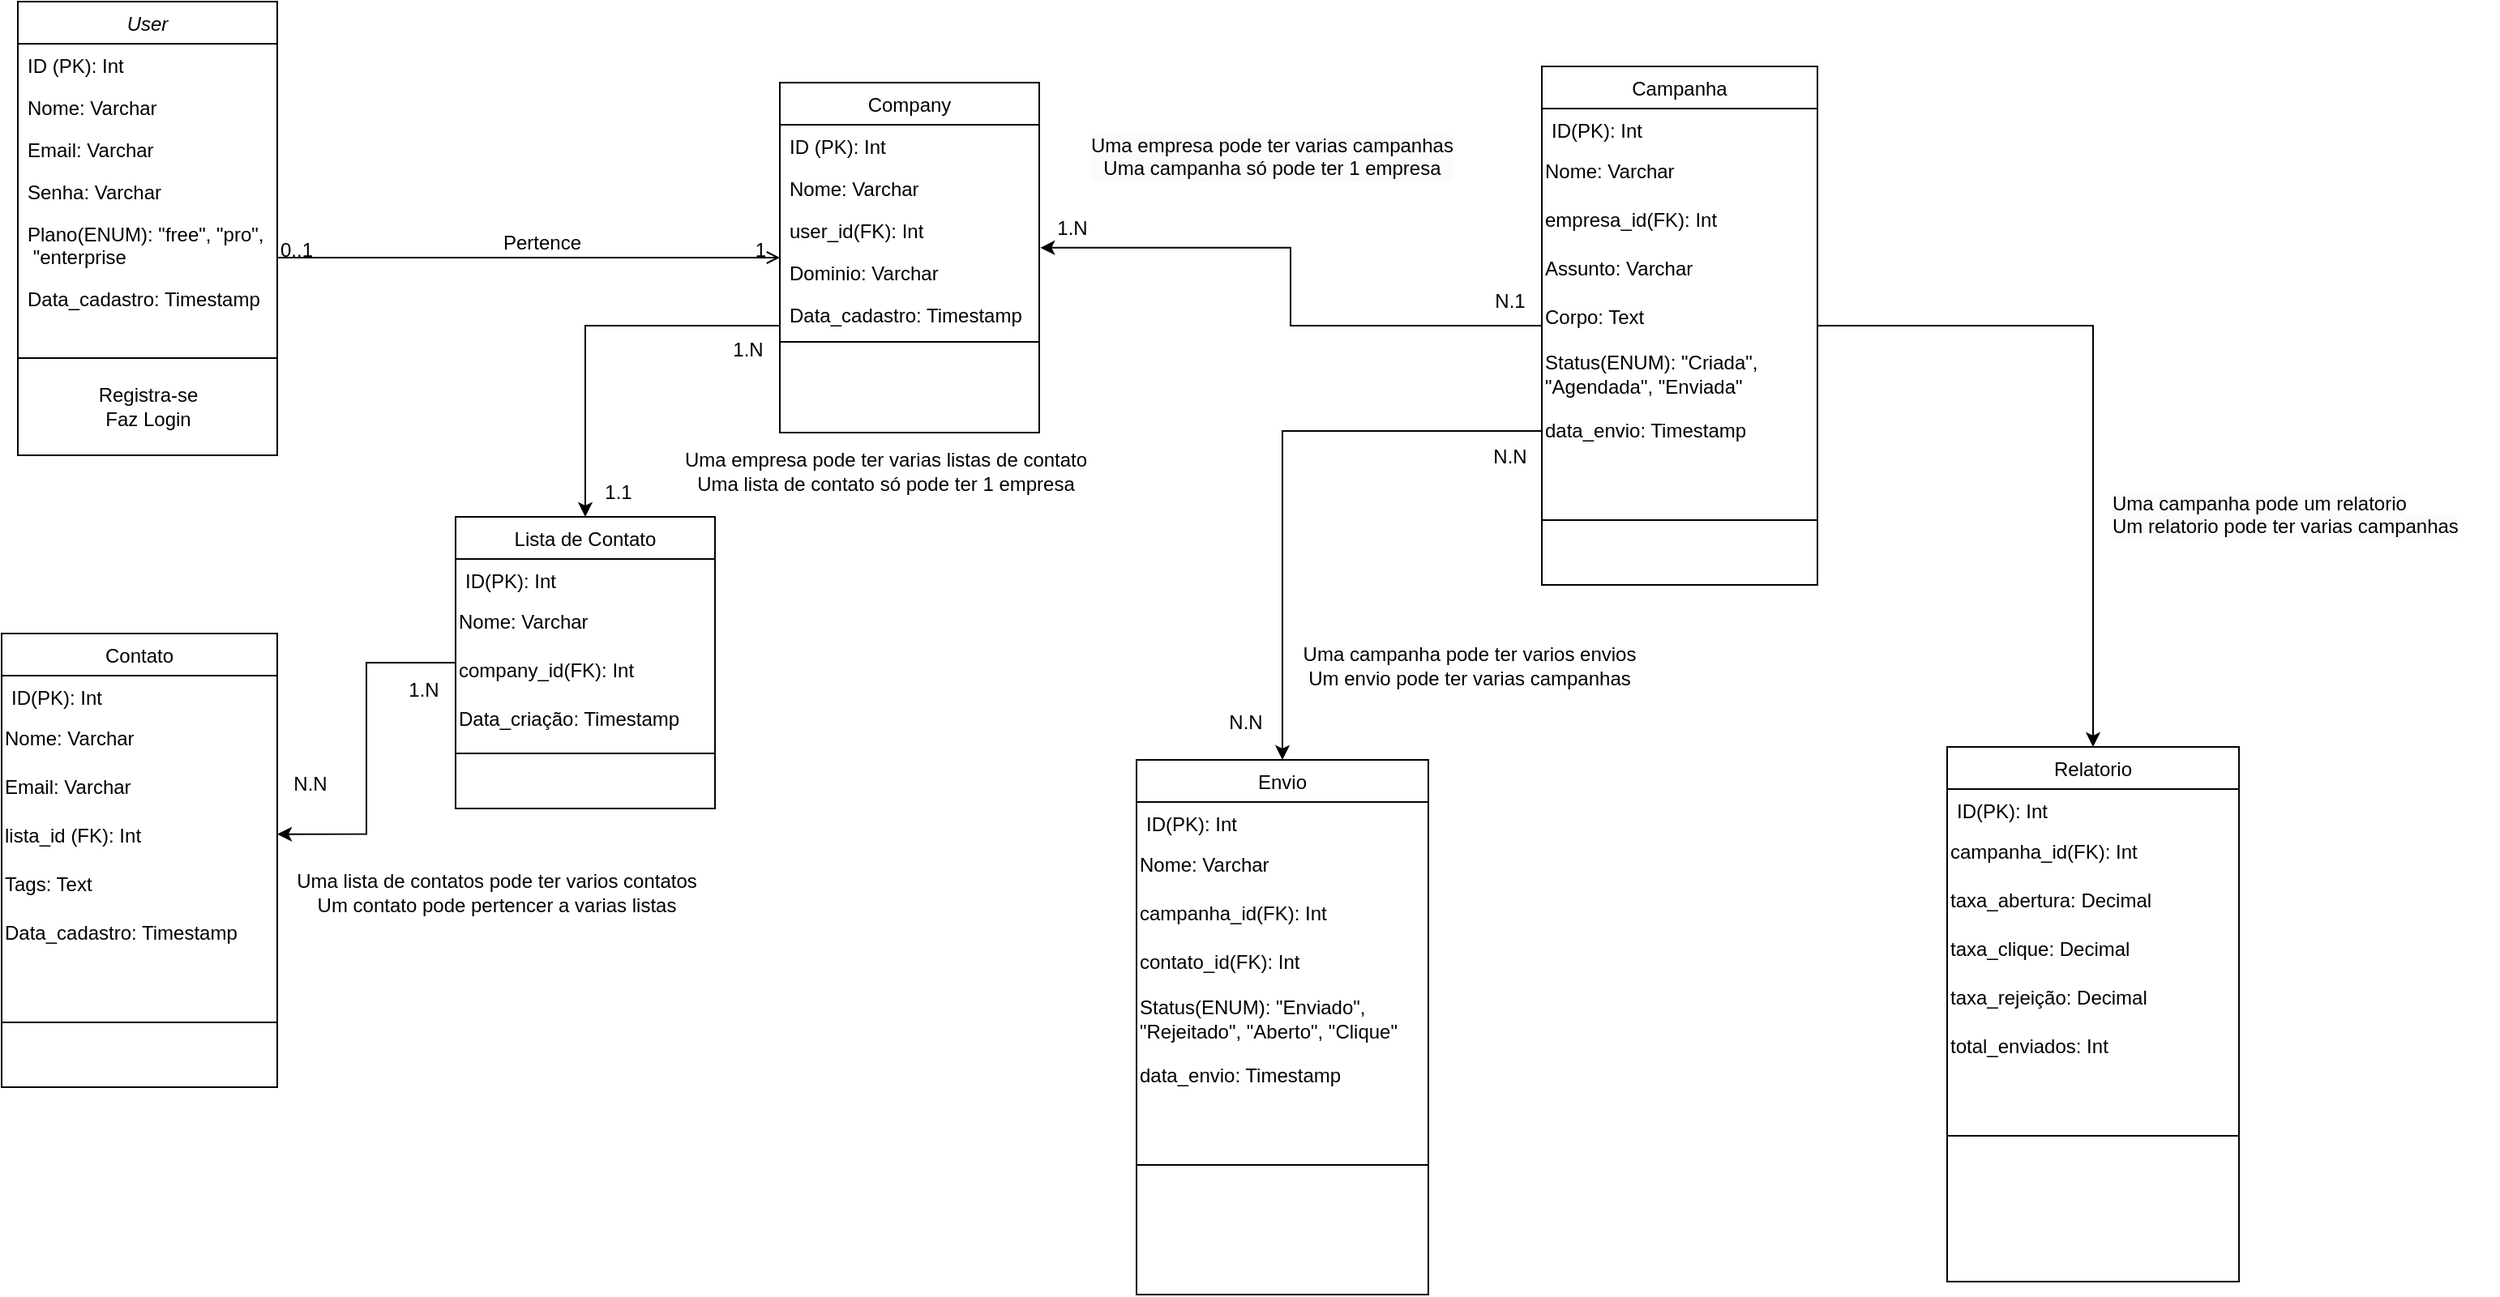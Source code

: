 <mxfile version="25.0.1">
  <diagram id="C5RBs43oDa-KdzZeNtuy" name="Page-1">
    <mxGraphModel dx="2390" dy="2536" grid="1" gridSize="10" guides="1" tooltips="1" connect="1" arrows="1" fold="1" page="1" pageScale="1" pageWidth="827" pageHeight="1169" math="0" shadow="0">
      <root>
        <mxCell id="WIyWlLk6GJQsqaUBKTNV-0" />
        <mxCell id="WIyWlLk6GJQsqaUBKTNV-1" parent="WIyWlLk6GJQsqaUBKTNV-0" />
        <mxCell id="zkfFHV4jXpPFQw0GAbJ--0" value="User" style="swimlane;fontStyle=2;align=center;verticalAlign=top;childLayout=stackLayout;horizontal=1;startSize=26;horizontalStack=0;resizeParent=1;resizeLast=0;collapsible=1;marginBottom=0;rounded=0;shadow=0;strokeWidth=1;" parent="WIyWlLk6GJQsqaUBKTNV-1" vertex="1">
          <mxGeometry x="90" y="-380" width="160" height="280" as="geometry">
            <mxRectangle x="230" y="140" width="160" height="26" as="alternateBounds" />
          </mxGeometry>
        </mxCell>
        <mxCell id="zkfFHV4jXpPFQw0GAbJ--1" value="ID (PK): Int" style="text;align=left;verticalAlign=top;spacingLeft=4;spacingRight=4;overflow=hidden;rotatable=0;points=[[0,0.5],[1,0.5]];portConstraint=eastwest;" parent="zkfFHV4jXpPFQw0GAbJ--0" vertex="1">
          <mxGeometry y="26" width="160" height="26" as="geometry" />
        </mxCell>
        <mxCell id="zkfFHV4jXpPFQw0GAbJ--2" value="Nome: Varchar" style="text;align=left;verticalAlign=top;spacingLeft=4;spacingRight=4;overflow=hidden;rotatable=0;points=[[0,0.5],[1,0.5]];portConstraint=eastwest;rounded=0;shadow=0;html=0;" parent="zkfFHV4jXpPFQw0GAbJ--0" vertex="1">
          <mxGeometry y="52" width="160" height="26" as="geometry" />
        </mxCell>
        <mxCell id="zkfFHV4jXpPFQw0GAbJ--3" value="Email: Varchar" style="text;align=left;verticalAlign=top;spacingLeft=4;spacingRight=4;overflow=hidden;rotatable=0;points=[[0,0.5],[1,0.5]];portConstraint=eastwest;rounded=0;shadow=0;html=0;" parent="zkfFHV4jXpPFQw0GAbJ--0" vertex="1">
          <mxGeometry y="78" width="160" height="26" as="geometry" />
        </mxCell>
        <mxCell id="_F5ZFHydqPR8A9GW_Ajh-2" value="Senha: Varchar" style="text;align=left;verticalAlign=top;spacingLeft=4;spacingRight=4;overflow=hidden;rotatable=0;points=[[0,0.5],[1,0.5]];portConstraint=eastwest;rounded=0;shadow=0;html=0;" vertex="1" parent="zkfFHV4jXpPFQw0GAbJ--0">
          <mxGeometry y="104" width="160" height="26" as="geometry" />
        </mxCell>
        <mxCell id="_F5ZFHydqPR8A9GW_Ajh-3" value="Plano(ENUM): &quot;free&quot;, &quot;pro&quot;,&#xa; &quot;enterprise" style="text;align=left;verticalAlign=top;spacingLeft=4;spacingRight=4;overflow=hidden;rotatable=0;points=[[0,0.5],[1,0.5]];portConstraint=eastwest;rounded=0;shadow=0;html=0;" vertex="1" parent="zkfFHV4jXpPFQw0GAbJ--0">
          <mxGeometry y="130" width="160" height="40" as="geometry" />
        </mxCell>
        <mxCell id="_F5ZFHydqPR8A9GW_Ajh-4" value="Data_cadastro: Timestamp" style="text;align=left;verticalAlign=top;spacingLeft=4;spacingRight=4;overflow=hidden;rotatable=0;points=[[0,0.5],[1,0.5]];portConstraint=eastwest;rounded=0;shadow=0;html=0;" vertex="1" parent="zkfFHV4jXpPFQw0GAbJ--0">
          <mxGeometry y="170" width="160" height="40" as="geometry" />
        </mxCell>
        <mxCell id="zkfFHV4jXpPFQw0GAbJ--4" value="" style="line;html=1;strokeWidth=1;align=left;verticalAlign=middle;spacingTop=-1;spacingLeft=3;spacingRight=3;rotatable=0;labelPosition=right;points=[];portConstraint=eastwest;" parent="zkfFHV4jXpPFQw0GAbJ--0" vertex="1">
          <mxGeometry y="210" width="160" height="20" as="geometry" />
        </mxCell>
        <mxCell id="_F5ZFHydqPR8A9GW_Ajh-5" value="Registra-se&lt;div&gt;Faz Login&lt;/div&gt;" style="text;html=1;align=center;verticalAlign=middle;resizable=0;points=[];autosize=1;strokeColor=none;fillColor=none;" vertex="1" parent="zkfFHV4jXpPFQw0GAbJ--0">
          <mxGeometry y="230" width="160" height="40" as="geometry" />
        </mxCell>
        <mxCell id="zkfFHV4jXpPFQw0GAbJ--13" value="Lista de Contato" style="swimlane;fontStyle=0;align=center;verticalAlign=top;childLayout=stackLayout;horizontal=1;startSize=26;horizontalStack=0;resizeParent=1;resizeLast=0;collapsible=1;marginBottom=0;rounded=0;shadow=0;strokeWidth=1;" parent="WIyWlLk6GJQsqaUBKTNV-1" vertex="1">
          <mxGeometry x="360" y="-62" width="160" height="180" as="geometry">
            <mxRectangle x="340" y="380" width="170" height="26" as="alternateBounds" />
          </mxGeometry>
        </mxCell>
        <mxCell id="zkfFHV4jXpPFQw0GAbJ--14" value="ID(PK): Int" style="text;align=left;verticalAlign=top;spacingLeft=4;spacingRight=4;overflow=hidden;rotatable=0;points=[[0,0.5],[1,0.5]];portConstraint=eastwest;" parent="zkfFHV4jXpPFQw0GAbJ--13" vertex="1">
          <mxGeometry y="26" width="160" height="24" as="geometry" />
        </mxCell>
        <mxCell id="_F5ZFHydqPR8A9GW_Ajh-6" value="Nome: Varchar" style="text;html=1;align=left;verticalAlign=middle;resizable=0;points=[];autosize=1;strokeColor=none;fillColor=none;" vertex="1" parent="zkfFHV4jXpPFQw0GAbJ--13">
          <mxGeometry y="50" width="160" height="30" as="geometry" />
        </mxCell>
        <mxCell id="_F5ZFHydqPR8A9GW_Ajh-7" value="company_id(FK): Int" style="text;html=1;align=left;verticalAlign=middle;resizable=0;points=[];autosize=1;strokeColor=none;fillColor=none;" vertex="1" parent="zkfFHV4jXpPFQw0GAbJ--13">
          <mxGeometry y="80" width="160" height="30" as="geometry" />
        </mxCell>
        <mxCell id="_F5ZFHydqPR8A9GW_Ajh-8" value="Data_criação: Timestamp" style="text;html=1;align=left;verticalAlign=middle;resizable=0;points=[];autosize=1;strokeColor=none;fillColor=none;" vertex="1" parent="zkfFHV4jXpPFQw0GAbJ--13">
          <mxGeometry y="110" width="160" height="30" as="geometry" />
        </mxCell>
        <mxCell id="zkfFHV4jXpPFQw0GAbJ--15" value="" style="line;html=1;strokeWidth=1;align=left;verticalAlign=middle;spacingTop=-1;spacingLeft=3;spacingRight=3;rotatable=0;labelPosition=right;points=[];portConstraint=eastwest;" parent="zkfFHV4jXpPFQw0GAbJ--13" vertex="1">
          <mxGeometry y="140" width="160" height="12" as="geometry" />
        </mxCell>
        <mxCell id="_F5ZFHydqPR8A9GW_Ajh-47" style="edgeStyle=orthogonalEdgeStyle;rounded=0;orthogonalLoop=1;jettySize=auto;html=1;" edge="1" parent="WIyWlLk6GJQsqaUBKTNV-1" source="zkfFHV4jXpPFQw0GAbJ--17" target="zkfFHV4jXpPFQw0GAbJ--13">
          <mxGeometry relative="1" as="geometry">
            <Array as="points">
              <mxPoint x="440" y="-180" />
            </Array>
          </mxGeometry>
        </mxCell>
        <mxCell id="zkfFHV4jXpPFQw0GAbJ--17" value="Company" style="swimlane;fontStyle=0;align=center;verticalAlign=top;childLayout=stackLayout;horizontal=1;startSize=26;horizontalStack=0;resizeParent=1;resizeLast=0;collapsible=1;marginBottom=0;rounded=0;shadow=0;strokeWidth=1;" parent="WIyWlLk6GJQsqaUBKTNV-1" vertex="1">
          <mxGeometry x="560" y="-330" width="160" height="216" as="geometry">
            <mxRectangle x="550" y="140" width="160" height="26" as="alternateBounds" />
          </mxGeometry>
        </mxCell>
        <mxCell id="zkfFHV4jXpPFQw0GAbJ--18" value="ID (PK): Int" style="text;align=left;verticalAlign=top;spacingLeft=4;spacingRight=4;overflow=hidden;rotatable=0;points=[[0,0.5],[1,0.5]];portConstraint=eastwest;" parent="zkfFHV4jXpPFQw0GAbJ--17" vertex="1">
          <mxGeometry y="26" width="160" height="26" as="geometry" />
        </mxCell>
        <mxCell id="zkfFHV4jXpPFQw0GAbJ--19" value="Nome: Varchar" style="text;align=left;verticalAlign=top;spacingLeft=4;spacingRight=4;overflow=hidden;rotatable=0;points=[[0,0.5],[1,0.5]];portConstraint=eastwest;rounded=0;shadow=0;html=0;" parent="zkfFHV4jXpPFQw0GAbJ--17" vertex="1">
          <mxGeometry y="52" width="160" height="26" as="geometry" />
        </mxCell>
        <mxCell id="zkfFHV4jXpPFQw0GAbJ--20" value="user_id(FK): Int" style="text;align=left;verticalAlign=top;spacingLeft=4;spacingRight=4;overflow=hidden;rotatable=0;points=[[0,0.5],[1,0.5]];portConstraint=eastwest;rounded=0;shadow=0;html=0;" parent="zkfFHV4jXpPFQw0GAbJ--17" vertex="1">
          <mxGeometry y="78" width="160" height="26" as="geometry" />
        </mxCell>
        <mxCell id="zkfFHV4jXpPFQw0GAbJ--21" value="Dominio: Varchar" style="text;align=left;verticalAlign=top;spacingLeft=4;spacingRight=4;overflow=hidden;rotatable=0;points=[[0,0.5],[1,0.5]];portConstraint=eastwest;rounded=0;shadow=0;html=0;" parent="zkfFHV4jXpPFQw0GAbJ--17" vertex="1">
          <mxGeometry y="104" width="160" height="26" as="geometry" />
        </mxCell>
        <mxCell id="zkfFHV4jXpPFQw0GAbJ--22" value="Data_cadastro: Timestamp" style="text;align=left;verticalAlign=top;spacingLeft=4;spacingRight=4;overflow=hidden;rotatable=0;points=[[0,0.5],[1,0.5]];portConstraint=eastwest;rounded=0;shadow=0;html=0;" parent="zkfFHV4jXpPFQw0GAbJ--17" vertex="1">
          <mxGeometry y="130" width="160" height="26" as="geometry" />
        </mxCell>
        <mxCell id="zkfFHV4jXpPFQw0GAbJ--23" value="" style="line;html=1;strokeWidth=1;align=left;verticalAlign=middle;spacingTop=-1;spacingLeft=3;spacingRight=3;rotatable=0;labelPosition=right;points=[];portConstraint=eastwest;" parent="zkfFHV4jXpPFQw0GAbJ--17" vertex="1">
          <mxGeometry y="156" width="160" height="8" as="geometry" />
        </mxCell>
        <mxCell id="zkfFHV4jXpPFQw0GAbJ--26" value="" style="endArrow=open;shadow=0;strokeWidth=1;rounded=0;curved=0;endFill=1;edgeStyle=elbowEdgeStyle;elbow=vertical;" parent="WIyWlLk6GJQsqaUBKTNV-1" source="zkfFHV4jXpPFQw0GAbJ--0" target="zkfFHV4jXpPFQw0GAbJ--17" edge="1">
          <mxGeometry x="0.5" y="41" relative="1" as="geometry">
            <mxPoint x="380" y="192" as="sourcePoint" />
            <mxPoint x="540" y="192" as="targetPoint" />
            <mxPoint x="-40" y="32" as="offset" />
          </mxGeometry>
        </mxCell>
        <mxCell id="zkfFHV4jXpPFQw0GAbJ--27" value="0..1" style="resizable=0;align=left;verticalAlign=bottom;labelBackgroundColor=none;fontSize=12;" parent="zkfFHV4jXpPFQw0GAbJ--26" connectable="0" vertex="1">
          <mxGeometry x="-1" relative="1" as="geometry">
            <mxPoint y="4" as="offset" />
          </mxGeometry>
        </mxCell>
        <mxCell id="zkfFHV4jXpPFQw0GAbJ--28" value="1" style="resizable=0;align=right;verticalAlign=bottom;labelBackgroundColor=none;fontSize=12;" parent="zkfFHV4jXpPFQw0GAbJ--26" connectable="0" vertex="1">
          <mxGeometry x="1" relative="1" as="geometry">
            <mxPoint x="-7" y="4" as="offset" />
          </mxGeometry>
        </mxCell>
        <mxCell id="zkfFHV4jXpPFQw0GAbJ--29" value="Pertence" style="text;html=1;resizable=0;points=[];;align=center;verticalAlign=middle;labelBackgroundColor=none;rounded=0;shadow=0;strokeWidth=1;fontSize=12;" parent="zkfFHV4jXpPFQw0GAbJ--26" vertex="1" connectable="0">
          <mxGeometry x="0.5" y="49" relative="1" as="geometry">
            <mxPoint x="-70" y="40" as="offset" />
          </mxGeometry>
        </mxCell>
        <mxCell id="_F5ZFHydqPR8A9GW_Ajh-10" value="Contato" style="swimlane;fontStyle=0;align=center;verticalAlign=top;childLayout=stackLayout;horizontal=1;startSize=26;horizontalStack=0;resizeParent=1;resizeLast=0;collapsible=1;marginBottom=0;rounded=0;shadow=0;strokeWidth=1;" vertex="1" parent="WIyWlLk6GJQsqaUBKTNV-1">
          <mxGeometry x="80" y="10" width="170" height="280" as="geometry">
            <mxRectangle x="340" y="380" width="170" height="26" as="alternateBounds" />
          </mxGeometry>
        </mxCell>
        <mxCell id="_F5ZFHydqPR8A9GW_Ajh-11" value="ID(PK): Int" style="text;align=left;verticalAlign=top;spacingLeft=4;spacingRight=4;overflow=hidden;rotatable=0;points=[[0,0.5],[1,0.5]];portConstraint=eastwest;" vertex="1" parent="_F5ZFHydqPR8A9GW_Ajh-10">
          <mxGeometry y="26" width="170" height="24" as="geometry" />
        </mxCell>
        <mxCell id="_F5ZFHydqPR8A9GW_Ajh-12" value="Nome: Varchar" style="text;html=1;align=left;verticalAlign=middle;resizable=0;points=[];autosize=1;strokeColor=none;fillColor=none;" vertex="1" parent="_F5ZFHydqPR8A9GW_Ajh-10">
          <mxGeometry y="50" width="170" height="30" as="geometry" />
        </mxCell>
        <mxCell id="_F5ZFHydqPR8A9GW_Ajh-13" value="Email: Varchar" style="text;html=1;align=left;verticalAlign=middle;resizable=0;points=[];autosize=1;strokeColor=none;fillColor=none;" vertex="1" parent="_F5ZFHydqPR8A9GW_Ajh-10">
          <mxGeometry y="80" width="170" height="30" as="geometry" />
        </mxCell>
        <mxCell id="_F5ZFHydqPR8A9GW_Ajh-14" value="lista_id (FK): Int" style="text;html=1;align=left;verticalAlign=middle;resizable=0;points=[];autosize=1;strokeColor=none;fillColor=none;" vertex="1" parent="_F5ZFHydqPR8A9GW_Ajh-10">
          <mxGeometry y="110" width="170" height="30" as="geometry" />
        </mxCell>
        <mxCell id="_F5ZFHydqPR8A9GW_Ajh-16" value="Tags: Text" style="text;html=1;align=left;verticalAlign=middle;resizable=0;points=[];autosize=1;strokeColor=none;fillColor=none;" vertex="1" parent="_F5ZFHydqPR8A9GW_Ajh-10">
          <mxGeometry y="140" width="170" height="30" as="geometry" />
        </mxCell>
        <mxCell id="_F5ZFHydqPR8A9GW_Ajh-17" value="Data_cadastro: Timestamp" style="text;html=1;align=left;verticalAlign=middle;resizable=0;points=[];autosize=1;strokeColor=none;fillColor=none;" vertex="1" parent="_F5ZFHydqPR8A9GW_Ajh-10">
          <mxGeometry y="170" width="170" height="30" as="geometry" />
        </mxCell>
        <mxCell id="_F5ZFHydqPR8A9GW_Ajh-15" value="" style="line;html=1;strokeWidth=1;align=left;verticalAlign=middle;spacingTop=-1;spacingLeft=3;spacingRight=3;rotatable=0;labelPosition=right;points=[];portConstraint=eastwest;" vertex="1" parent="_F5ZFHydqPR8A9GW_Ajh-10">
          <mxGeometry y="200" width="170" height="80" as="geometry" />
        </mxCell>
        <mxCell id="_F5ZFHydqPR8A9GW_Ajh-66" style="edgeStyle=orthogonalEdgeStyle;rounded=0;orthogonalLoop=1;jettySize=auto;html=1;" edge="1" parent="WIyWlLk6GJQsqaUBKTNV-1" source="_F5ZFHydqPR8A9GW_Ajh-18" target="_F5ZFHydqPR8A9GW_Ajh-36">
          <mxGeometry relative="1" as="geometry" />
        </mxCell>
        <mxCell id="_F5ZFHydqPR8A9GW_Ajh-18" value="Campanha" style="swimlane;fontStyle=0;align=center;verticalAlign=top;childLayout=stackLayout;horizontal=1;startSize=26;horizontalStack=0;resizeParent=1;resizeLast=0;collapsible=1;marginBottom=0;rounded=0;shadow=0;strokeWidth=1;" vertex="1" parent="WIyWlLk6GJQsqaUBKTNV-1">
          <mxGeometry x="1030" y="-340" width="170" height="320" as="geometry">
            <mxRectangle x="340" y="380" width="170" height="26" as="alternateBounds" />
          </mxGeometry>
        </mxCell>
        <mxCell id="_F5ZFHydqPR8A9GW_Ajh-19" value="ID(PK): Int" style="text;align=left;verticalAlign=top;spacingLeft=4;spacingRight=4;overflow=hidden;rotatable=0;points=[[0,0.5],[1,0.5]];portConstraint=eastwest;" vertex="1" parent="_F5ZFHydqPR8A9GW_Ajh-18">
          <mxGeometry y="26" width="170" height="24" as="geometry" />
        </mxCell>
        <mxCell id="_F5ZFHydqPR8A9GW_Ajh-20" value="Nome: Varchar" style="text;html=1;align=left;verticalAlign=middle;resizable=0;points=[];autosize=1;strokeColor=none;fillColor=none;" vertex="1" parent="_F5ZFHydqPR8A9GW_Ajh-18">
          <mxGeometry y="50" width="170" height="30" as="geometry" />
        </mxCell>
        <mxCell id="_F5ZFHydqPR8A9GW_Ajh-21" value="empresa_id(FK): Int" style="text;html=1;align=left;verticalAlign=middle;resizable=0;points=[];autosize=1;strokeColor=none;fillColor=none;" vertex="1" parent="_F5ZFHydqPR8A9GW_Ajh-18">
          <mxGeometry y="80" width="170" height="30" as="geometry" />
        </mxCell>
        <mxCell id="_F5ZFHydqPR8A9GW_Ajh-22" value="Assunto: Varchar" style="text;html=1;align=left;verticalAlign=middle;resizable=0;points=[];autosize=1;strokeColor=none;fillColor=none;" vertex="1" parent="_F5ZFHydqPR8A9GW_Ajh-18">
          <mxGeometry y="110" width="170" height="30" as="geometry" />
        </mxCell>
        <mxCell id="_F5ZFHydqPR8A9GW_Ajh-23" value="Corpo: Text" style="text;html=1;align=left;verticalAlign=middle;resizable=0;points=[];autosize=1;strokeColor=none;fillColor=none;" vertex="1" parent="_F5ZFHydqPR8A9GW_Ajh-18">
          <mxGeometry y="140" width="170" height="30" as="geometry" />
        </mxCell>
        <mxCell id="_F5ZFHydqPR8A9GW_Ajh-24" value="Status(ENUM): &quot;Criada&quot;,&amp;nbsp;&lt;div&gt;&quot;Agendada&quot;, &quot;Enviada&quot;&lt;/div&gt;" style="text;html=1;align=left;verticalAlign=middle;resizable=0;points=[];autosize=1;strokeColor=none;fillColor=none;" vertex="1" parent="_F5ZFHydqPR8A9GW_Ajh-18">
          <mxGeometry y="170" width="170" height="40" as="geometry" />
        </mxCell>
        <mxCell id="_F5ZFHydqPR8A9GW_Ajh-26" value="data_envio: Timestamp" style="text;html=1;align=left;verticalAlign=middle;resizable=0;points=[];autosize=1;strokeColor=none;fillColor=none;" vertex="1" parent="_F5ZFHydqPR8A9GW_Ajh-18">
          <mxGeometry y="210" width="170" height="30" as="geometry" />
        </mxCell>
        <mxCell id="_F5ZFHydqPR8A9GW_Ajh-25" value="" style="line;html=1;strokeWidth=1;align=left;verticalAlign=middle;spacingTop=-1;spacingLeft=3;spacingRight=3;rotatable=0;labelPosition=right;points=[];portConstraint=eastwest;" vertex="1" parent="_F5ZFHydqPR8A9GW_Ajh-18">
          <mxGeometry y="240" width="170" height="80" as="geometry" />
        </mxCell>
        <mxCell id="_F5ZFHydqPR8A9GW_Ajh-27" value="Envio" style="swimlane;fontStyle=0;align=center;verticalAlign=top;childLayout=stackLayout;horizontal=1;startSize=26;horizontalStack=0;resizeParent=1;resizeLast=0;collapsible=1;marginBottom=0;rounded=0;shadow=0;strokeWidth=1;" vertex="1" parent="WIyWlLk6GJQsqaUBKTNV-1">
          <mxGeometry x="780" y="88" width="180" height="330" as="geometry">
            <mxRectangle x="340" y="380" width="170" height="26" as="alternateBounds" />
          </mxGeometry>
        </mxCell>
        <mxCell id="_F5ZFHydqPR8A9GW_Ajh-28" value="ID(PK): Int" style="text;align=left;verticalAlign=top;spacingLeft=4;spacingRight=4;overflow=hidden;rotatable=0;points=[[0,0.5],[1,0.5]];portConstraint=eastwest;" vertex="1" parent="_F5ZFHydqPR8A9GW_Ajh-27">
          <mxGeometry y="26" width="180" height="24" as="geometry" />
        </mxCell>
        <mxCell id="_F5ZFHydqPR8A9GW_Ajh-29" value="Nome: Varchar" style="text;html=1;align=left;verticalAlign=middle;resizable=0;points=[];autosize=1;strokeColor=none;fillColor=none;" vertex="1" parent="_F5ZFHydqPR8A9GW_Ajh-27">
          <mxGeometry y="50" width="180" height="30" as="geometry" />
        </mxCell>
        <mxCell id="_F5ZFHydqPR8A9GW_Ajh-30" value="campanha_id(FK): Int" style="text;html=1;align=left;verticalAlign=middle;resizable=0;points=[];autosize=1;strokeColor=none;fillColor=none;" vertex="1" parent="_F5ZFHydqPR8A9GW_Ajh-27">
          <mxGeometry y="80" width="180" height="30" as="geometry" />
        </mxCell>
        <mxCell id="_F5ZFHydqPR8A9GW_Ajh-31" value="contato_id(FK): Int" style="text;html=1;align=left;verticalAlign=middle;resizable=0;points=[];autosize=1;strokeColor=none;fillColor=none;" vertex="1" parent="_F5ZFHydqPR8A9GW_Ajh-27">
          <mxGeometry y="110" width="180" height="30" as="geometry" />
        </mxCell>
        <mxCell id="_F5ZFHydqPR8A9GW_Ajh-32" value="Status(ENUM): &quot;Enviado&quot;,&amp;nbsp;&lt;div&gt;&quot;Rejeitado&quot;, &quot;Aberto&quot;, &quot;Clique&quot;&lt;/div&gt;" style="text;html=1;align=left;verticalAlign=middle;resizable=0;points=[];autosize=1;strokeColor=none;fillColor=none;" vertex="1" parent="_F5ZFHydqPR8A9GW_Ajh-27">
          <mxGeometry y="140" width="180" height="40" as="geometry" />
        </mxCell>
        <mxCell id="_F5ZFHydqPR8A9GW_Ajh-34" value="data_envio: Timestamp" style="text;html=1;align=left;verticalAlign=middle;resizable=0;points=[];autosize=1;strokeColor=none;fillColor=none;" vertex="1" parent="_F5ZFHydqPR8A9GW_Ajh-27">
          <mxGeometry y="180" width="180" height="30" as="geometry" />
        </mxCell>
        <mxCell id="_F5ZFHydqPR8A9GW_Ajh-35" value="" style="line;html=1;strokeWidth=1;align=left;verticalAlign=middle;spacingTop=-1;spacingLeft=3;spacingRight=3;rotatable=0;labelPosition=right;points=[];portConstraint=eastwest;" vertex="1" parent="_F5ZFHydqPR8A9GW_Ajh-27">
          <mxGeometry y="210" width="180" height="80" as="geometry" />
        </mxCell>
        <mxCell id="_F5ZFHydqPR8A9GW_Ajh-36" value="Relatorio" style="swimlane;fontStyle=0;align=center;verticalAlign=top;childLayout=stackLayout;horizontal=1;startSize=26;horizontalStack=0;resizeParent=1;resizeLast=0;collapsible=1;marginBottom=0;rounded=0;shadow=0;strokeWidth=1;" vertex="1" parent="WIyWlLk6GJQsqaUBKTNV-1">
          <mxGeometry x="1280" y="80" width="180" height="330" as="geometry">
            <mxRectangle x="340" y="380" width="170" height="26" as="alternateBounds" />
          </mxGeometry>
        </mxCell>
        <mxCell id="_F5ZFHydqPR8A9GW_Ajh-37" value="ID(PK): Int" style="text;align=left;verticalAlign=top;spacingLeft=4;spacingRight=4;overflow=hidden;rotatable=0;points=[[0,0.5],[1,0.5]];portConstraint=eastwest;" vertex="1" parent="_F5ZFHydqPR8A9GW_Ajh-36">
          <mxGeometry y="26" width="180" height="24" as="geometry" />
        </mxCell>
        <mxCell id="_F5ZFHydqPR8A9GW_Ajh-39" value="campanha_id(FK): Int" style="text;html=1;align=left;verticalAlign=middle;resizable=0;points=[];autosize=1;strokeColor=none;fillColor=none;" vertex="1" parent="_F5ZFHydqPR8A9GW_Ajh-36">
          <mxGeometry y="50" width="180" height="30" as="geometry" />
        </mxCell>
        <mxCell id="_F5ZFHydqPR8A9GW_Ajh-42" value="taxa_abertura: Decimal" style="text;html=1;align=left;verticalAlign=middle;resizable=0;points=[];autosize=1;strokeColor=none;fillColor=none;" vertex="1" parent="_F5ZFHydqPR8A9GW_Ajh-36">
          <mxGeometry y="80" width="180" height="30" as="geometry" />
        </mxCell>
        <mxCell id="_F5ZFHydqPR8A9GW_Ajh-44" value="taxa_clique: Decimal" style="text;html=1;align=left;verticalAlign=middle;resizable=0;points=[];autosize=1;strokeColor=none;fillColor=none;" vertex="1" parent="_F5ZFHydqPR8A9GW_Ajh-36">
          <mxGeometry y="110" width="180" height="30" as="geometry" />
        </mxCell>
        <mxCell id="_F5ZFHydqPR8A9GW_Ajh-45" value="taxa_rejeição: Decimal" style="text;html=1;align=left;verticalAlign=middle;resizable=0;points=[];autosize=1;strokeColor=none;fillColor=none;" vertex="1" parent="_F5ZFHydqPR8A9GW_Ajh-36">
          <mxGeometry y="140" width="180" height="30" as="geometry" />
        </mxCell>
        <mxCell id="_F5ZFHydqPR8A9GW_Ajh-46" value="total_enviados: Int" style="text;html=1;align=left;verticalAlign=middle;resizable=0;points=[];autosize=1;strokeColor=none;fillColor=none;" vertex="1" parent="_F5ZFHydqPR8A9GW_Ajh-36">
          <mxGeometry y="170" width="180" height="30" as="geometry" />
        </mxCell>
        <mxCell id="_F5ZFHydqPR8A9GW_Ajh-43" value="" style="line;html=1;strokeWidth=1;align=left;verticalAlign=middle;spacingTop=-1;spacingLeft=3;spacingRight=3;rotatable=0;labelPosition=right;points=[];portConstraint=eastwest;" vertex="1" parent="_F5ZFHydqPR8A9GW_Ajh-36">
          <mxGeometry y="200" width="180" height="80" as="geometry" />
        </mxCell>
        <mxCell id="_F5ZFHydqPR8A9GW_Ajh-48" value="1.N" style="text;html=1;align=center;verticalAlign=middle;resizable=0;points=[];autosize=1;strokeColor=none;fillColor=none;" vertex="1" parent="WIyWlLk6GJQsqaUBKTNV-1">
          <mxGeometry x="520" y="-180" width="40" height="30" as="geometry" />
        </mxCell>
        <mxCell id="_F5ZFHydqPR8A9GW_Ajh-49" value="1.1" style="text;html=1;align=center;verticalAlign=middle;resizable=0;points=[];autosize=1;strokeColor=none;fillColor=none;" vertex="1" parent="WIyWlLk6GJQsqaUBKTNV-1">
          <mxGeometry x="440" y="-92" width="40" height="30" as="geometry" />
        </mxCell>
        <mxCell id="_F5ZFHydqPR8A9GW_Ajh-50" value="Uma empresa pode ter varias listas de contato&lt;div&gt;Uma lista de contato só pode ter 1 empresa&lt;/div&gt;" style="text;html=1;align=center;verticalAlign=middle;resizable=0;points=[];autosize=1;strokeColor=none;fillColor=none;" vertex="1" parent="WIyWlLk6GJQsqaUBKTNV-1">
          <mxGeometry x="490" y="-110" width="270" height="40" as="geometry" />
        </mxCell>
        <mxCell id="_F5ZFHydqPR8A9GW_Ajh-52" value="N.N" style="text;html=1;align=center;verticalAlign=middle;resizable=0;points=[];autosize=1;strokeColor=none;fillColor=none;" vertex="1" parent="WIyWlLk6GJQsqaUBKTNV-1">
          <mxGeometry x="250" y="88" width="40" height="30" as="geometry" />
        </mxCell>
        <mxCell id="_F5ZFHydqPR8A9GW_Ajh-53" value="1.N" style="text;html=1;align=center;verticalAlign=middle;resizable=0;points=[];autosize=1;strokeColor=none;fillColor=none;" vertex="1" parent="WIyWlLk6GJQsqaUBKTNV-1">
          <mxGeometry x="320" y="30" width="40" height="30" as="geometry" />
        </mxCell>
        <mxCell id="_F5ZFHydqPR8A9GW_Ajh-54" value="Uma lista de contatos pode ter varios contatos&lt;div&gt;Um contato pode pertencer a varias listas&lt;/div&gt;" style="text;html=1;align=center;verticalAlign=middle;resizable=0;points=[];autosize=1;strokeColor=none;fillColor=none;" vertex="1" parent="WIyWlLk6GJQsqaUBKTNV-1">
          <mxGeometry x="250" y="150" width="270" height="40" as="geometry" />
        </mxCell>
        <mxCell id="_F5ZFHydqPR8A9GW_Ajh-55" style="edgeStyle=orthogonalEdgeStyle;rounded=0;orthogonalLoop=1;jettySize=auto;html=1;entryX=1;entryY=0.461;entryDx=0;entryDy=0;entryPerimeter=0;" edge="1" parent="WIyWlLk6GJQsqaUBKTNV-1" source="zkfFHV4jXpPFQw0GAbJ--13" target="_F5ZFHydqPR8A9GW_Ajh-14">
          <mxGeometry relative="1" as="geometry" />
        </mxCell>
        <mxCell id="_F5ZFHydqPR8A9GW_Ajh-58" style="edgeStyle=orthogonalEdgeStyle;rounded=0;orthogonalLoop=1;jettySize=auto;html=1;entryX=1.004;entryY=0.919;entryDx=0;entryDy=0;entryPerimeter=0;" edge="1" parent="WIyWlLk6GJQsqaUBKTNV-1" source="_F5ZFHydqPR8A9GW_Ajh-18" target="zkfFHV4jXpPFQw0GAbJ--20">
          <mxGeometry relative="1" as="geometry" />
        </mxCell>
        <mxCell id="_F5ZFHydqPR8A9GW_Ajh-59" value="1.N" style="text;html=1;align=center;verticalAlign=middle;resizable=0;points=[];autosize=1;strokeColor=none;fillColor=none;" vertex="1" parent="WIyWlLk6GJQsqaUBKTNV-1">
          <mxGeometry x="720" y="-255" width="40" height="30" as="geometry" />
        </mxCell>
        <mxCell id="_F5ZFHydqPR8A9GW_Ajh-60" value="N.1" style="text;html=1;align=center;verticalAlign=middle;resizable=0;points=[];autosize=1;strokeColor=none;fillColor=none;" vertex="1" parent="WIyWlLk6GJQsqaUBKTNV-1">
          <mxGeometry x="990" y="-210" width="40" height="30" as="geometry" />
        </mxCell>
        <mxCell id="_F5ZFHydqPR8A9GW_Ajh-61" value="&lt;span style=&quot;color: rgb(0, 0, 0); font-family: Helvetica; font-size: 12px; font-style: normal; font-variant-ligatures: normal; font-variant-caps: normal; font-weight: 400; letter-spacing: normal; orphans: 2; text-align: center; text-indent: 0px; text-transform: none; widows: 2; word-spacing: 0px; -webkit-text-stroke-width: 0px; white-space: nowrap; background-color: rgb(251, 251, 251); text-decoration-thickness: initial; text-decoration-style: initial; text-decoration-color: initial; display: inline !important; float: none;&quot;&gt;Uma empresa pode ter varias campanhas&lt;/span&gt;&lt;div style=&quot;forced-color-adjust: none; color: rgb(0, 0, 0); font-family: Helvetica; font-size: 12px; font-style: normal; font-variant-ligatures: normal; font-variant-caps: normal; font-weight: 400; letter-spacing: normal; orphans: 2; text-align: center; text-indent: 0px; text-transform: none; widows: 2; word-spacing: 0px; -webkit-text-stroke-width: 0px; white-space: nowrap; background-color: rgb(251, 251, 251); text-decoration-thickness: initial; text-decoration-style: initial; text-decoration-color: initial;&quot;&gt;Uma campanha só pode ter 1 empresa&lt;/div&gt;" style="text;whiteSpace=wrap;html=1;" vertex="1" parent="WIyWlLk6GJQsqaUBKTNV-1">
          <mxGeometry x="750" y="-305" width="280" height="50" as="geometry" />
        </mxCell>
        <mxCell id="_F5ZFHydqPR8A9GW_Ajh-62" style="edgeStyle=orthogonalEdgeStyle;rounded=0;orthogonalLoop=1;jettySize=auto;html=1;" edge="1" parent="WIyWlLk6GJQsqaUBKTNV-1" source="_F5ZFHydqPR8A9GW_Ajh-26" target="_F5ZFHydqPR8A9GW_Ajh-27">
          <mxGeometry relative="1" as="geometry" />
        </mxCell>
        <mxCell id="_F5ZFHydqPR8A9GW_Ajh-63" value="Uma campanha pode ter varios envios&lt;div&gt;Um envio pode ter varias campanhas&lt;/div&gt;" style="text;html=1;align=center;verticalAlign=middle;resizable=0;points=[];autosize=1;strokeColor=none;fillColor=none;" vertex="1" parent="WIyWlLk6GJQsqaUBKTNV-1">
          <mxGeometry x="870" y="10" width="230" height="40" as="geometry" />
        </mxCell>
        <mxCell id="_F5ZFHydqPR8A9GW_Ajh-64" value="N.N" style="text;html=1;align=center;verticalAlign=middle;resizable=0;points=[];autosize=1;strokeColor=none;fillColor=none;" vertex="1" parent="WIyWlLk6GJQsqaUBKTNV-1">
          <mxGeometry x="990" y="-114" width="40" height="30" as="geometry" />
        </mxCell>
        <mxCell id="_F5ZFHydqPR8A9GW_Ajh-65" value="N.N" style="text;html=1;align=center;verticalAlign=middle;resizable=0;points=[];autosize=1;strokeColor=none;fillColor=none;" vertex="1" parent="WIyWlLk6GJQsqaUBKTNV-1">
          <mxGeometry x="827" y="50" width="40" height="30" as="geometry" />
        </mxCell>
        <mxCell id="_F5ZFHydqPR8A9GW_Ajh-67" value="&lt;span style=&quot;color: rgb(0, 0, 0); font-family: Helvetica; font-size: 12px; font-style: normal; font-variant-ligatures: normal; font-variant-caps: normal; font-weight: 400; letter-spacing: normal; orphans: 2; text-align: center; text-indent: 0px; text-transform: none; widows: 2; word-spacing: 0px; -webkit-text-stroke-width: 0px; white-space: nowrap; background-color: rgb(251, 251, 251); text-decoration-thickness: initial; text-decoration-style: initial; text-decoration-color: initial; display: inline !important; float: none;&quot;&gt;Uma campanha pode um relatorio&lt;/span&gt;&lt;div style=&quot;forced-color-adjust: none; color: rgb(0, 0, 0); font-family: Helvetica; font-size: 12px; font-style: normal; font-variant-ligatures: normal; font-variant-caps: normal; font-weight: 400; letter-spacing: normal; orphans: 2; text-align: center; text-indent: 0px; text-transform: none; widows: 2; word-spacing: 0px; -webkit-text-stroke-width: 0px; white-space: nowrap; background-color: rgb(251, 251, 251); text-decoration-thickness: initial; text-decoration-style: initial; text-decoration-color: initial;&quot;&gt;Um relatorio pode ter varias campanhas&lt;/div&gt;" style="text;whiteSpace=wrap;html=1;" vertex="1" parent="WIyWlLk6GJQsqaUBKTNV-1">
          <mxGeometry x="1380" y="-84" width="240" height="50" as="geometry" />
        </mxCell>
      </root>
    </mxGraphModel>
  </diagram>
</mxfile>
